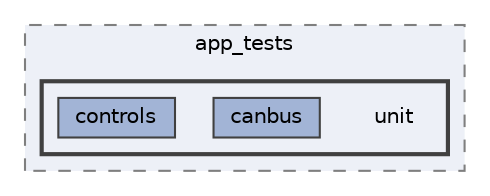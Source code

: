digraph "app/app_tests/unit"
{
 // LATEX_PDF_SIZE
  bgcolor="transparent";
  edge [fontname=Helvetica,fontsize=10,labelfontname=Helvetica,labelfontsize=10];
  node [fontname=Helvetica,fontsize=10,shape=box,height=0.2,width=0.4];
  compound=true
  subgraph clusterdir_233f5a9e11cb958617720b9aa5e796d9 {
    graph [ bgcolor="#edf0f7", pencolor="grey50", label="app_tests", fontname=Helvetica,fontsize=10 style="filled,dashed", URL="dir_233f5a9e11cb958617720b9aa5e796d9.html",tooltip=""]
  subgraph clusterdir_9f3cf4e9959d69a629065a14f6a7ea01 {
    graph [ bgcolor="#edf0f7", pencolor="grey25", label="", fontname=Helvetica,fontsize=10 style="filled,bold", URL="dir_9f3cf4e9959d69a629065a14f6a7ea01.html",tooltip=""]
    dir_9f3cf4e9959d69a629065a14f6a7ea01 [shape=plaintext, label="unit"];
  dir_f4ace13d0aacd39de1d84f7f5e87bc22 [label="canbus", fillcolor="#a2b4d6", color="grey25", style="filled", URL="dir_f4ace13d0aacd39de1d84f7f5e87bc22.html",tooltip=""];
  dir_b9a1d3f7838483448b76b914aa076fd2 [label="controls", fillcolor="#a2b4d6", color="grey25", style="filled", URL="dir_b9a1d3f7838483448b76b914aa076fd2.html",tooltip=""];
  }
  }
}
